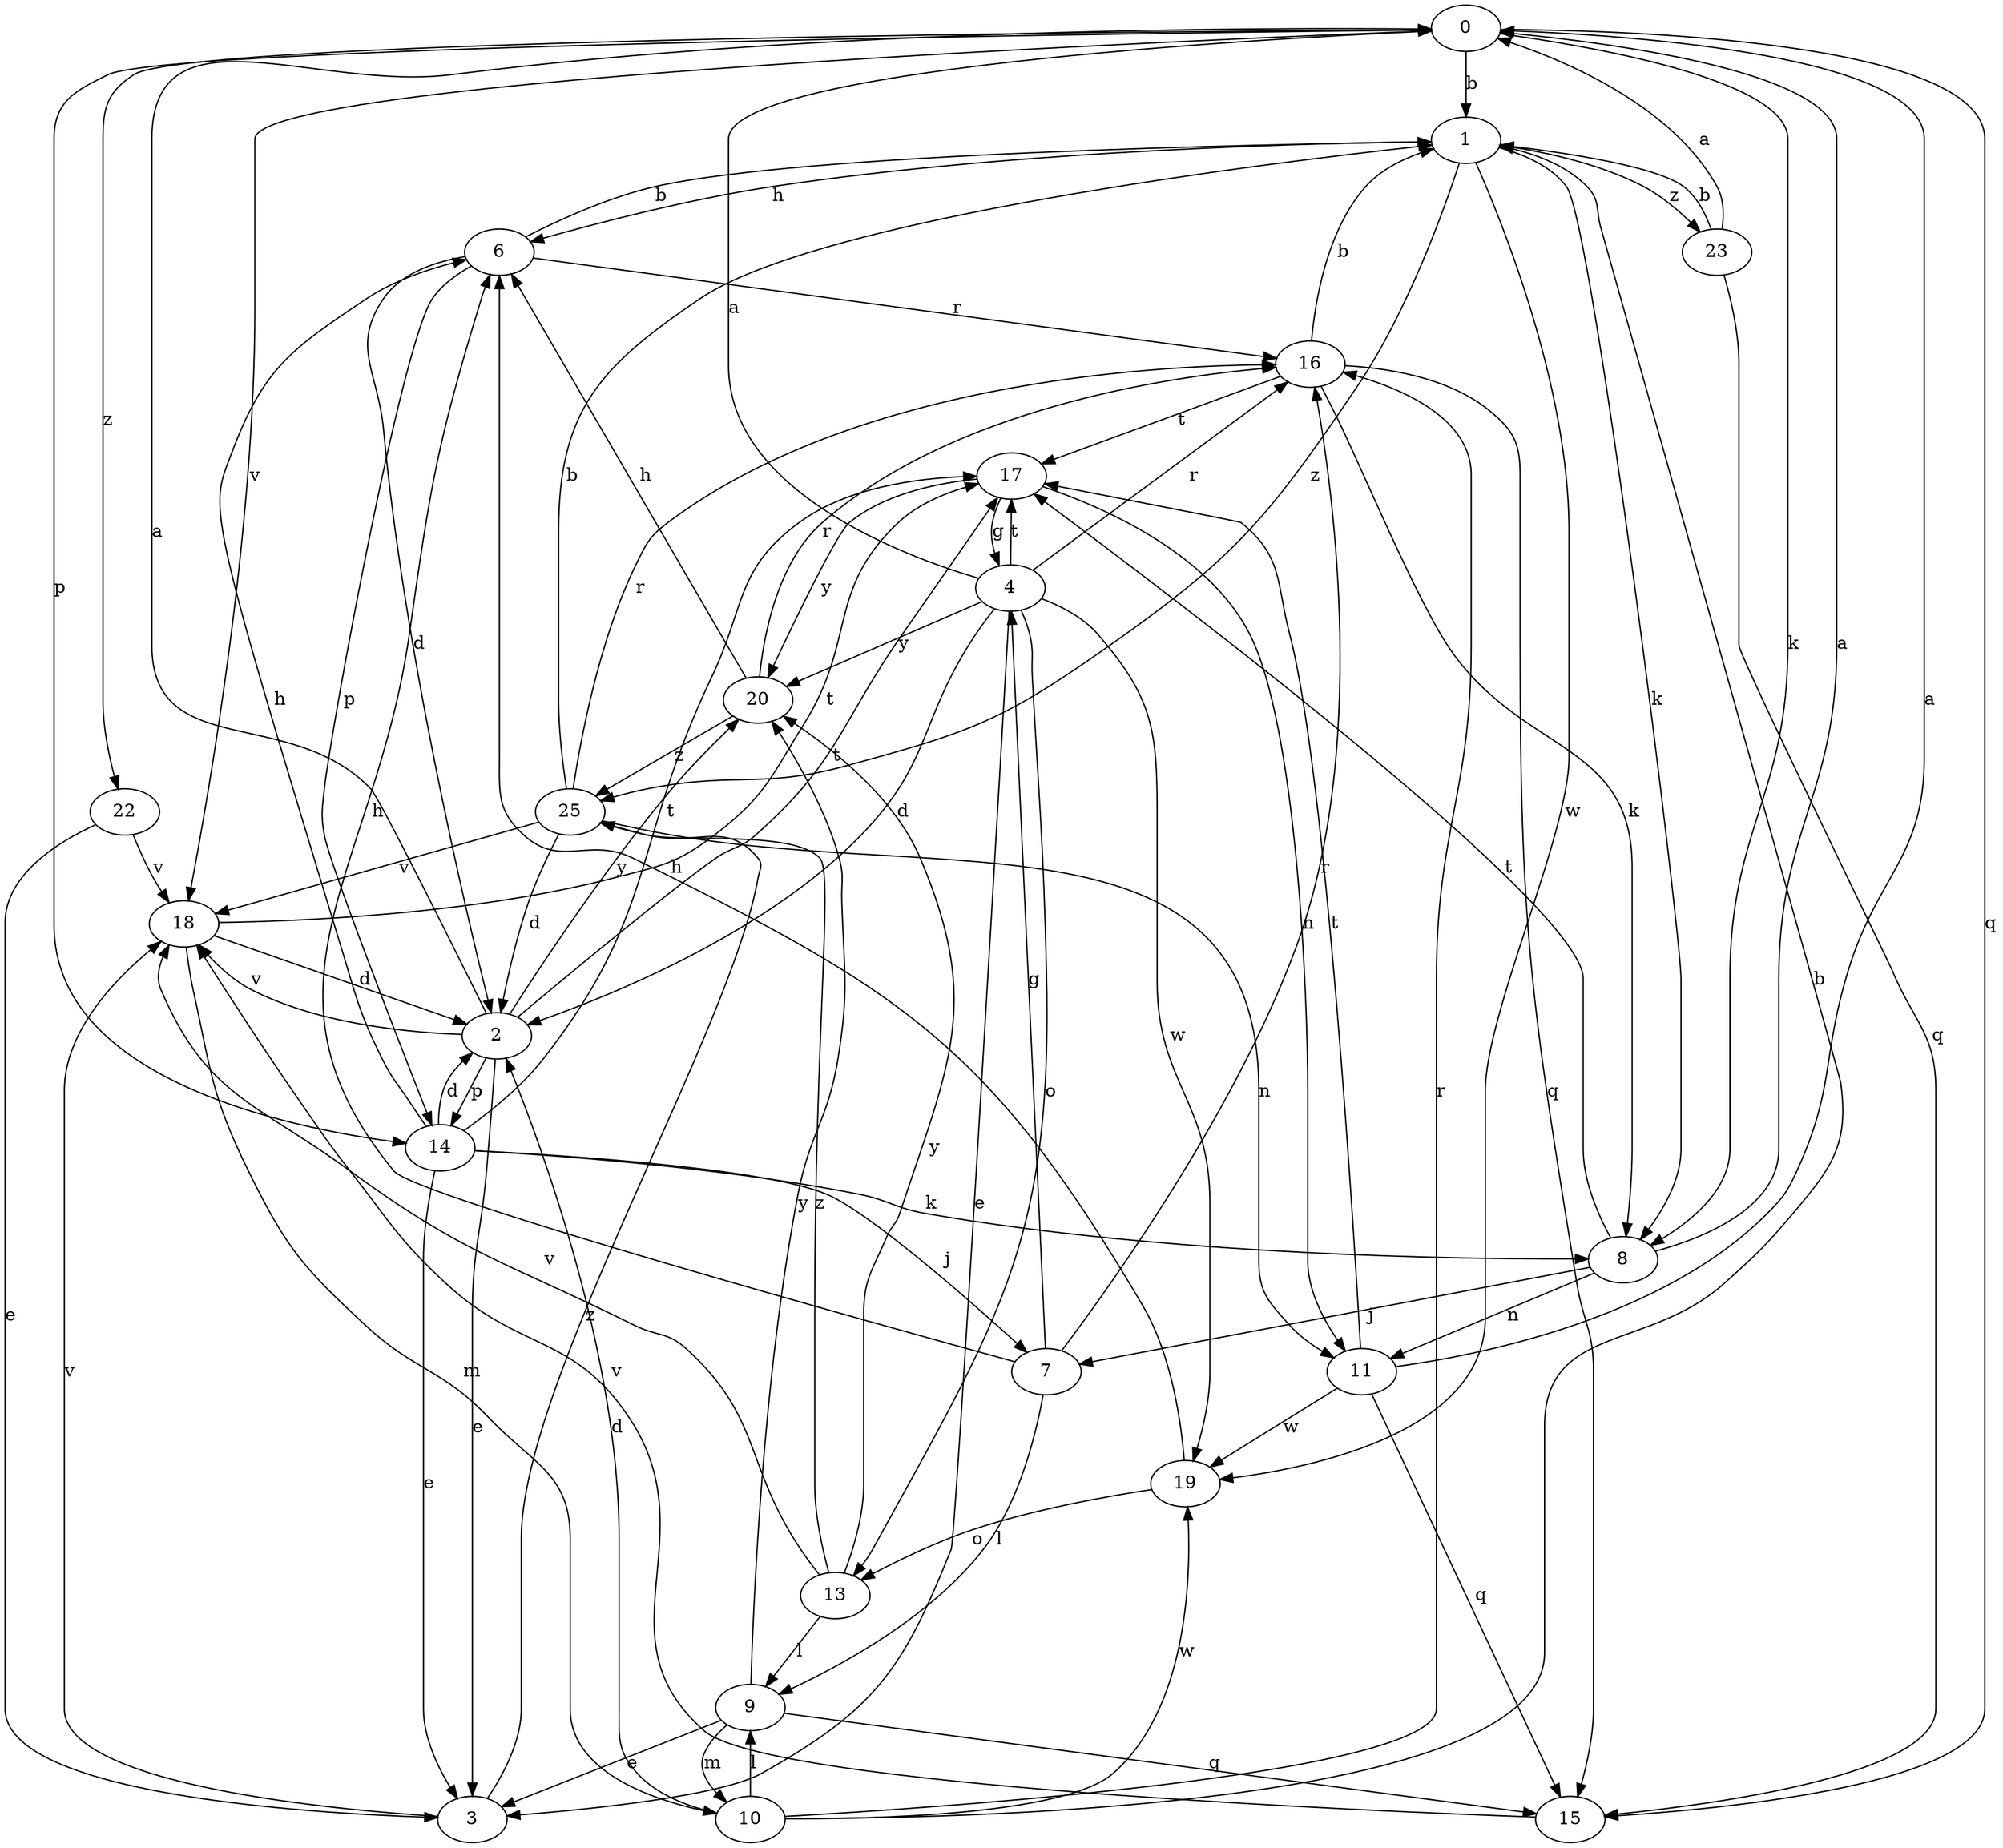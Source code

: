 strict digraph  {
0;
1;
2;
3;
4;
6;
7;
8;
9;
10;
11;
13;
14;
15;
16;
17;
18;
19;
20;
22;
23;
25;
0 -> 1  [label=b];
0 -> 8  [label=k];
0 -> 14  [label=p];
0 -> 15  [label=q];
0 -> 18  [label=v];
0 -> 22  [label=z];
1 -> 6  [label=h];
1 -> 8  [label=k];
1 -> 19  [label=w];
1 -> 23  [label=z];
1 -> 25  [label=z];
2 -> 0  [label=a];
2 -> 3  [label=e];
2 -> 14  [label=p];
2 -> 17  [label=t];
2 -> 18  [label=v];
2 -> 20  [label=y];
3 -> 18  [label=v];
3 -> 25  [label=z];
4 -> 0  [label=a];
4 -> 2  [label=d];
4 -> 3  [label=e];
4 -> 13  [label=o];
4 -> 16  [label=r];
4 -> 17  [label=t];
4 -> 19  [label=w];
4 -> 20  [label=y];
6 -> 1  [label=b];
6 -> 2  [label=d];
6 -> 14  [label=p];
6 -> 16  [label=r];
7 -> 4  [label=g];
7 -> 6  [label=h];
7 -> 9  [label=l];
7 -> 16  [label=r];
8 -> 0  [label=a];
8 -> 7  [label=j];
8 -> 11  [label=n];
8 -> 17  [label=t];
9 -> 3  [label=e];
9 -> 10  [label=m];
9 -> 15  [label=q];
9 -> 20  [label=y];
10 -> 1  [label=b];
10 -> 2  [label=d];
10 -> 9  [label=l];
10 -> 16  [label=r];
10 -> 19  [label=w];
11 -> 0  [label=a];
11 -> 15  [label=q];
11 -> 17  [label=t];
11 -> 19  [label=w];
13 -> 9  [label=l];
13 -> 18  [label=v];
13 -> 20  [label=y];
13 -> 25  [label=z];
14 -> 2  [label=d];
14 -> 3  [label=e];
14 -> 6  [label=h];
14 -> 7  [label=j];
14 -> 8  [label=k];
14 -> 17  [label=t];
15 -> 18  [label=v];
16 -> 1  [label=b];
16 -> 8  [label=k];
16 -> 15  [label=q];
16 -> 17  [label=t];
17 -> 4  [label=g];
17 -> 11  [label=n];
17 -> 20  [label=y];
18 -> 2  [label=d];
18 -> 10  [label=m];
18 -> 17  [label=t];
19 -> 6  [label=h];
19 -> 13  [label=o];
20 -> 6  [label=h];
20 -> 16  [label=r];
20 -> 25  [label=z];
22 -> 3  [label=e];
22 -> 18  [label=v];
23 -> 0  [label=a];
23 -> 1  [label=b];
23 -> 15  [label=q];
25 -> 1  [label=b];
25 -> 2  [label=d];
25 -> 11  [label=n];
25 -> 16  [label=r];
25 -> 18  [label=v];
}

